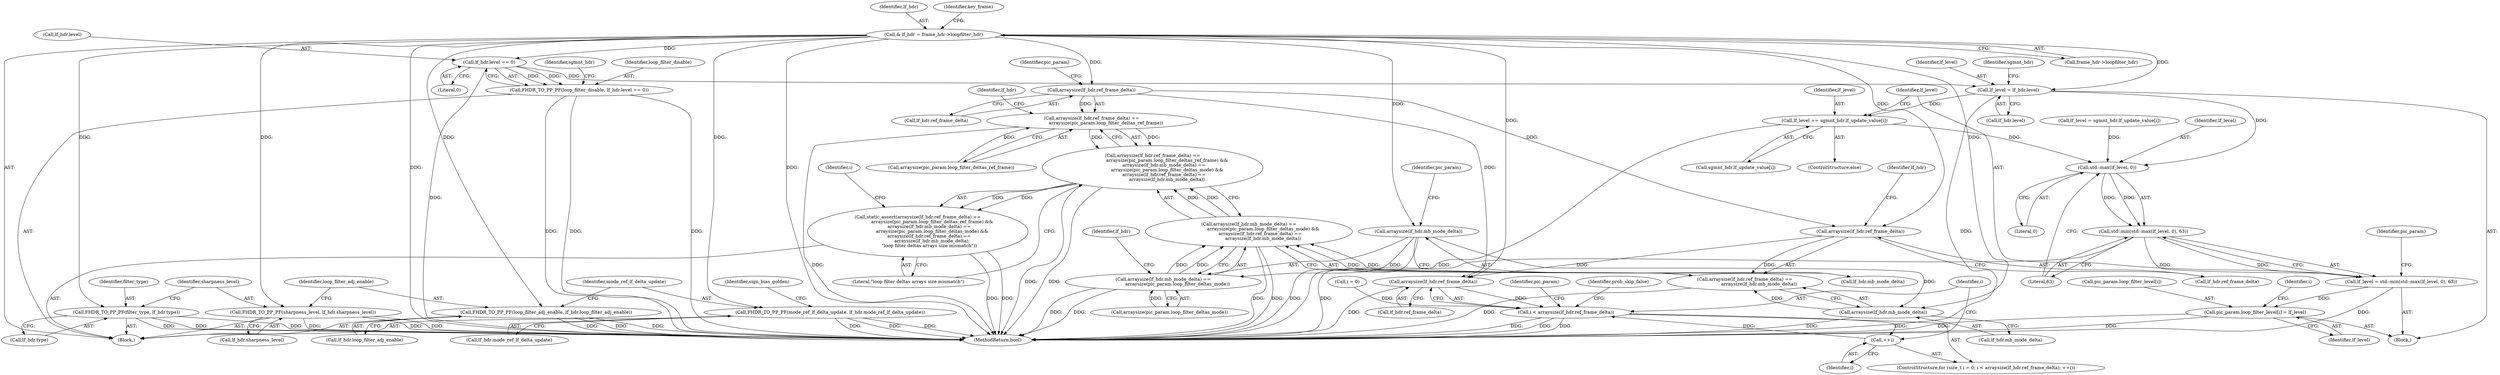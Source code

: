 digraph "0_Chrome_27c68f543e5eba779902447445dfb05ec3f5bf75_2@pointer" {
"1000394" [label="(Call,& lf_hdr = frame_hdr->loopfilter_hdr)"];
"1000425" [label="(Call,FHDR_TO_PP_PF(filter_type, lf_hdr.type))"];
"1000430" [label="(Call,FHDR_TO_PP_PF(sharpness_level, lf_hdr.sharpness_level))"];
"1000435" [label="(Call,FHDR_TO_PP_PF(loop_filter_adj_enable, lf_hdr.loop_filter_adj_enable))"];
"1000440" [label="(Call,FHDR_TO_PP_PF(mode_ref_lf_delta_update, lf_hdr.mode_ref_lf_delta_update))"];
"1000462" [label="(Call,lf_hdr.level == 0)"];
"1000460" [label="(Call,FHDR_TO_PP_PF(loop_filter_disable, lf_hdr.level == 0))"];
"1000494" [label="(Call,lf_level = lf_hdr.level)"];
"1000518" [label="(Call,lf_level += sgmnt_hdr.lf_update_value[i])"];
"1000528" [label="(Call,std::max(lf_level, 0))"];
"1000527" [label="(Call,std::min(std::max(lf_level, 0), 63))"];
"1000525" [label="(Call,lf_level = std::min(std::max(lf_level, 0), 63))"];
"1000532" [label="(Call,pic_param.loop_filter_level[i] = lf_level)"];
"1000542" [label="(Call,arraysize(lf_hdr.ref_frame_delta))"];
"1000541" [label="(Call,arraysize(lf_hdr.ref_frame_delta) ==\n                    arraysize(pic_param.loop_filter_deltas_ref_frame))"];
"1000540" [label="(Call,arraysize(lf_hdr.ref_frame_delta) ==\n                    arraysize(pic_param.loop_filter_deltas_ref_frame) &&\n                arraysize(lf_hdr.mb_mode_delta) ==\n                    arraysize(pic_param.loop_filter_deltas_mode) &&\n                arraysize(lf_hdr.ref_frame_delta) ==\n                    arraysize(lf_hdr.mb_mode_delta))"];
"1000539" [label="(Call,static_assert(arraysize(lf_hdr.ref_frame_delta) ==\n                    arraysize(pic_param.loop_filter_deltas_ref_frame) &&\n                arraysize(lf_hdr.mb_mode_delta) ==\n                    arraysize(pic_param.loop_filter_deltas_mode) &&\n                arraysize(lf_hdr.ref_frame_delta) ==\n                    arraysize(lf_hdr.mb_mode_delta),\n                \"loop filter deltas arrays size mismatch\"))"];
"1000561" [label="(Call,arraysize(lf_hdr.ref_frame_delta))"];
"1000560" [label="(Call,arraysize(lf_hdr.ref_frame_delta) ==\n                    arraysize(lf_hdr.mb_mode_delta))"];
"1000550" [label="(Call,arraysize(lf_hdr.mb_mode_delta) ==\n                    arraysize(pic_param.loop_filter_deltas_mode) &&\n                arraysize(lf_hdr.ref_frame_delta) ==\n                    arraysize(lf_hdr.mb_mode_delta))"];
"1000577" [label="(Call,arraysize(lf_hdr.ref_frame_delta))"];
"1000575" [label="(Call,i < arraysize(lf_hdr.ref_frame_delta))"];
"1000581" [label="(Call,++i)"];
"1000552" [label="(Call,arraysize(lf_hdr.mb_mode_delta))"];
"1000551" [label="(Call,arraysize(lf_hdr.mb_mode_delta) ==\n                    arraysize(pic_param.loop_filter_deltas_mode))"];
"1000565" [label="(Call,arraysize(lf_hdr.mb_mode_delta))"];
"1000561" [label="(Call,arraysize(lf_hdr.ref_frame_delta))"];
"1000519" [label="(Identifier,lf_level)"];
"1000607" [label="(Identifier,prob_skip_false)"];
"1000425" [label="(Call,FHDR_TO_PP_PF(filter_type, lf_hdr.type))"];
"1000431" [label="(Identifier,sharpness_level)"];
"1000492" [label="(Block,)"];
"1000563" [label="(Identifier,lf_hdr)"];
"1000565" [label="(Call,arraysize(lf_hdr.mb_mode_delta))"];
"1000520" [label="(Call,sgmnt_hdr.lf_update_value[i])"];
"1000496" [label="(Call,lf_hdr.level)"];
"1000556" [label="(Call,arraysize(pic_param.loop_filter_deltas_mode))"];
"1000394" [label="(Call,& lf_hdr = frame_hdr->loopfilter_hdr)"];
"1000517" [label="(ControlStructure,else)"];
"1000527" [label="(Call,std::min(std::max(lf_level, 0), 63))"];
"1000541" [label="(Call,arraysize(lf_hdr.ref_frame_delta) ==\n                    arraysize(pic_param.loop_filter_deltas_ref_frame))"];
"1000569" [label="(Literal,\"loop filter deltas arrays size mismatch\")"];
"1000430" [label="(Call,FHDR_TO_PP_PF(sharpness_level, lf_hdr.sharpness_level))"];
"1000435" [label="(Call,FHDR_TO_PP_PF(loop_filter_adj_enable, lf_hdr.loop_filter_adj_enable))"];
"1000495" [label="(Identifier,lf_level)"];
"1000442" [label="(Call,lf_hdr.mode_ref_lf_delta_update)"];
"1000552" [label="(Call,arraysize(lf_hdr.mb_mode_delta))"];
"1000542" [label="(Call,arraysize(lf_hdr.ref_frame_delta))"];
"1000535" [label="(Identifier,pic_param)"];
"1000510" [label="(Call,lf_level = sgmnt_hdr.lf_update_value[i])"];
"1000462" [label="(Call,lf_hdr.level == 0)"];
"1000525" [label="(Call,lf_level = std::min(std::max(lf_level, 0), 63))"];
"1000106" [label="(Block,)"];
"1000582" [label="(Identifier,i)"];
"1000494" [label="(Call,lf_level = lf_hdr.level)"];
"1000543" [label="(Call,lf_hdr.ref_frame_delta)"];
"1000554" [label="(Identifier,lf_hdr)"];
"1000529" [label="(Identifier,lf_level)"];
"1000532" [label="(Call,pic_param.loop_filter_level[i] = lf_level)"];
"1000539" [label="(Call,static_assert(arraysize(lf_hdr.ref_frame_delta) ==\n                    arraysize(pic_param.loop_filter_deltas_ref_frame) &&\n                arraysize(lf_hdr.mb_mode_delta) ==\n                    arraysize(pic_param.loop_filter_deltas_mode) &&\n                arraysize(lf_hdr.ref_frame_delta) ==\n                    arraysize(lf_hdr.mb_mode_delta),\n                \"loop filter deltas arrays size mismatch\"))"];
"1000395" [label="(Identifier,lf_hdr)"];
"1000550" [label="(Call,arraysize(lf_hdr.mb_mode_delta) ==\n                    arraysize(pic_param.loop_filter_deltas_mode) &&\n                arraysize(lf_hdr.ref_frame_delta) ==\n                    arraysize(lf_hdr.mb_mode_delta))"];
"1000553" [label="(Call,lf_hdr.mb_mode_delta)"];
"1000566" [label="(Call,lf_hdr.mb_mode_delta)"];
"1000437" [label="(Call,lf_hdr.loop_filter_adj_enable)"];
"1000528" [label="(Call,std::max(lf_level, 0))"];
"1000546" [label="(Call,arraysize(pic_param.loop_filter_deltas_ref_frame))"];
"1000491" [label="(Identifier,i)"];
"1000567" [label="(Identifier,lf_hdr)"];
"1000577" [label="(Call,arraysize(lf_hdr.ref_frame_delta))"];
"1000575" [label="(Call,i < arraysize(lf_hdr.ref_frame_delta))"];
"1000572" [label="(Call,i = 0)"];
"1000558" [label="(Identifier,pic_param)"];
"1000548" [label="(Identifier,pic_param)"];
"1000436" [label="(Identifier,loop_filter_adj_enable)"];
"1000466" [label="(Literal,0)"];
"1000531" [label="(Literal,63)"];
"1000533" [label="(Call,pic_param.loop_filter_level[i])"];
"1000472" [label="(Identifier,sgmnt_hdr)"];
"1000526" [label="(Identifier,lf_level)"];
"1000538" [label="(Identifier,lf_level)"];
"1000501" [label="(Identifier,sgmnt_hdr)"];
"1000518" [label="(Call,lf_level += sgmnt_hdr.lf_update_value[i])"];
"1000573" [label="(Identifier,i)"];
"1000560" [label="(Call,arraysize(lf_hdr.ref_frame_delta) ==\n                    arraysize(lf_hdr.mb_mode_delta))"];
"1000578" [label="(Call,lf_hdr.ref_frame_delta)"];
"1000581" [label="(Call,++i)"];
"1000540" [label="(Call,arraysize(lf_hdr.ref_frame_delta) ==\n                    arraysize(pic_param.loop_filter_deltas_ref_frame) &&\n                arraysize(lf_hdr.mb_mode_delta) ==\n                    arraysize(pic_param.loop_filter_deltas_mode) &&\n                arraysize(lf_hdr.ref_frame_delta) ==\n                    arraysize(lf_hdr.mb_mode_delta))"];
"1000426" [label="(Identifier,filter_type)"];
"1000460" [label="(Call,FHDR_TO_PP_PF(loop_filter_disable, lf_hdr.level == 0))"];
"1000587" [label="(Identifier,pic_param)"];
"1000441" [label="(Identifier,mode_ref_lf_delta_update)"];
"1000432" [label="(Call,lf_hdr.sharpness_level)"];
"1000427" [label="(Call,lf_hdr.type)"];
"1000576" [label="(Identifier,i)"];
"1000530" [label="(Literal,0)"];
"1000461" [label="(Identifier,loop_filter_disable)"];
"1000396" [label="(Call,frame_hdr->loopfilter_hdr)"];
"1000446" [label="(Identifier,sign_bias_golden)"];
"1000463" [label="(Call,lf_hdr.level)"];
"1000786" [label="(MethodReturn,bool)"];
"1000551" [label="(Call,arraysize(lf_hdr.mb_mode_delta) ==\n                    arraysize(pic_param.loop_filter_deltas_mode))"];
"1000570" [label="(ControlStructure,for (size_t i = 0; i < arraysize(lf_hdr.ref_frame_delta); ++i))"];
"1000440" [label="(Call,FHDR_TO_PP_PF(mode_ref_lf_delta_update, lf_hdr.mode_ref_lf_delta_update))"];
"1000400" [label="(Identifier,key_frame)"];
"1000562" [label="(Call,lf_hdr.ref_frame_delta)"];
"1000394" -> "1000106"  [label="AST: "];
"1000394" -> "1000396"  [label="CFG: "];
"1000395" -> "1000394"  [label="AST: "];
"1000396" -> "1000394"  [label="AST: "];
"1000400" -> "1000394"  [label="CFG: "];
"1000394" -> "1000786"  [label="DDG: "];
"1000394" -> "1000786"  [label="DDG: "];
"1000394" -> "1000425"  [label="DDG: "];
"1000394" -> "1000430"  [label="DDG: "];
"1000394" -> "1000435"  [label="DDG: "];
"1000394" -> "1000440"  [label="DDG: "];
"1000394" -> "1000462"  [label="DDG: "];
"1000394" -> "1000494"  [label="DDG: "];
"1000394" -> "1000542"  [label="DDG: "];
"1000394" -> "1000552"  [label="DDG: "];
"1000394" -> "1000561"  [label="DDG: "];
"1000394" -> "1000565"  [label="DDG: "];
"1000394" -> "1000577"  [label="DDG: "];
"1000425" -> "1000106"  [label="AST: "];
"1000425" -> "1000427"  [label="CFG: "];
"1000426" -> "1000425"  [label="AST: "];
"1000427" -> "1000425"  [label="AST: "];
"1000431" -> "1000425"  [label="CFG: "];
"1000425" -> "1000786"  [label="DDG: "];
"1000425" -> "1000786"  [label="DDG: "];
"1000425" -> "1000786"  [label="DDG: "];
"1000430" -> "1000106"  [label="AST: "];
"1000430" -> "1000432"  [label="CFG: "];
"1000431" -> "1000430"  [label="AST: "];
"1000432" -> "1000430"  [label="AST: "];
"1000436" -> "1000430"  [label="CFG: "];
"1000430" -> "1000786"  [label="DDG: "];
"1000430" -> "1000786"  [label="DDG: "];
"1000430" -> "1000786"  [label="DDG: "];
"1000435" -> "1000106"  [label="AST: "];
"1000435" -> "1000437"  [label="CFG: "];
"1000436" -> "1000435"  [label="AST: "];
"1000437" -> "1000435"  [label="AST: "];
"1000441" -> "1000435"  [label="CFG: "];
"1000435" -> "1000786"  [label="DDG: "];
"1000435" -> "1000786"  [label="DDG: "];
"1000435" -> "1000786"  [label="DDG: "];
"1000440" -> "1000106"  [label="AST: "];
"1000440" -> "1000442"  [label="CFG: "];
"1000441" -> "1000440"  [label="AST: "];
"1000442" -> "1000440"  [label="AST: "];
"1000446" -> "1000440"  [label="CFG: "];
"1000440" -> "1000786"  [label="DDG: "];
"1000440" -> "1000786"  [label="DDG: "];
"1000440" -> "1000786"  [label="DDG: "];
"1000462" -> "1000460"  [label="AST: "];
"1000462" -> "1000466"  [label="CFG: "];
"1000463" -> "1000462"  [label="AST: "];
"1000466" -> "1000462"  [label="AST: "];
"1000460" -> "1000462"  [label="CFG: "];
"1000462" -> "1000786"  [label="DDG: "];
"1000462" -> "1000460"  [label="DDG: "];
"1000462" -> "1000460"  [label="DDG: "];
"1000462" -> "1000494"  [label="DDG: "];
"1000460" -> "1000106"  [label="AST: "];
"1000461" -> "1000460"  [label="AST: "];
"1000472" -> "1000460"  [label="CFG: "];
"1000460" -> "1000786"  [label="DDG: "];
"1000460" -> "1000786"  [label="DDG: "];
"1000460" -> "1000786"  [label="DDG: "];
"1000494" -> "1000492"  [label="AST: "];
"1000494" -> "1000496"  [label="CFG: "];
"1000495" -> "1000494"  [label="AST: "];
"1000496" -> "1000494"  [label="AST: "];
"1000501" -> "1000494"  [label="CFG: "];
"1000494" -> "1000786"  [label="DDG: "];
"1000494" -> "1000518"  [label="DDG: "];
"1000494" -> "1000528"  [label="DDG: "];
"1000518" -> "1000517"  [label="AST: "];
"1000518" -> "1000520"  [label="CFG: "];
"1000519" -> "1000518"  [label="AST: "];
"1000520" -> "1000518"  [label="AST: "];
"1000526" -> "1000518"  [label="CFG: "];
"1000518" -> "1000786"  [label="DDG: "];
"1000518" -> "1000528"  [label="DDG: "];
"1000528" -> "1000527"  [label="AST: "];
"1000528" -> "1000530"  [label="CFG: "];
"1000529" -> "1000528"  [label="AST: "];
"1000530" -> "1000528"  [label="AST: "];
"1000531" -> "1000528"  [label="CFG: "];
"1000528" -> "1000527"  [label="DDG: "];
"1000528" -> "1000527"  [label="DDG: "];
"1000510" -> "1000528"  [label="DDG: "];
"1000527" -> "1000525"  [label="AST: "];
"1000527" -> "1000531"  [label="CFG: "];
"1000531" -> "1000527"  [label="AST: "];
"1000525" -> "1000527"  [label="CFG: "];
"1000527" -> "1000786"  [label="DDG: "];
"1000527" -> "1000525"  [label="DDG: "];
"1000527" -> "1000525"  [label="DDG: "];
"1000525" -> "1000492"  [label="AST: "];
"1000526" -> "1000525"  [label="AST: "];
"1000535" -> "1000525"  [label="CFG: "];
"1000525" -> "1000786"  [label="DDG: "];
"1000525" -> "1000532"  [label="DDG: "];
"1000532" -> "1000492"  [label="AST: "];
"1000532" -> "1000538"  [label="CFG: "];
"1000533" -> "1000532"  [label="AST: "];
"1000538" -> "1000532"  [label="AST: "];
"1000491" -> "1000532"  [label="CFG: "];
"1000532" -> "1000786"  [label="DDG: "];
"1000532" -> "1000786"  [label="DDG: "];
"1000542" -> "1000541"  [label="AST: "];
"1000542" -> "1000543"  [label="CFG: "];
"1000543" -> "1000542"  [label="AST: "];
"1000548" -> "1000542"  [label="CFG: "];
"1000542" -> "1000541"  [label="DDG: "];
"1000542" -> "1000561"  [label="DDG: "];
"1000542" -> "1000577"  [label="DDG: "];
"1000541" -> "1000540"  [label="AST: "];
"1000541" -> "1000546"  [label="CFG: "];
"1000546" -> "1000541"  [label="AST: "];
"1000554" -> "1000541"  [label="CFG: "];
"1000540" -> "1000541"  [label="CFG: "];
"1000541" -> "1000786"  [label="DDG: "];
"1000541" -> "1000540"  [label="DDG: "];
"1000541" -> "1000540"  [label="DDG: "];
"1000546" -> "1000541"  [label="DDG: "];
"1000540" -> "1000539"  [label="AST: "];
"1000540" -> "1000550"  [label="CFG: "];
"1000550" -> "1000540"  [label="AST: "];
"1000569" -> "1000540"  [label="CFG: "];
"1000540" -> "1000786"  [label="DDG: "];
"1000540" -> "1000786"  [label="DDG: "];
"1000540" -> "1000539"  [label="DDG: "];
"1000540" -> "1000539"  [label="DDG: "];
"1000550" -> "1000540"  [label="DDG: "];
"1000550" -> "1000540"  [label="DDG: "];
"1000539" -> "1000106"  [label="AST: "];
"1000539" -> "1000569"  [label="CFG: "];
"1000569" -> "1000539"  [label="AST: "];
"1000573" -> "1000539"  [label="CFG: "];
"1000539" -> "1000786"  [label="DDG: "];
"1000539" -> "1000786"  [label="DDG: "];
"1000561" -> "1000560"  [label="AST: "];
"1000561" -> "1000562"  [label="CFG: "];
"1000562" -> "1000561"  [label="AST: "];
"1000567" -> "1000561"  [label="CFG: "];
"1000561" -> "1000560"  [label="DDG: "];
"1000561" -> "1000577"  [label="DDG: "];
"1000560" -> "1000550"  [label="AST: "];
"1000560" -> "1000565"  [label="CFG: "];
"1000565" -> "1000560"  [label="AST: "];
"1000550" -> "1000560"  [label="CFG: "];
"1000560" -> "1000786"  [label="DDG: "];
"1000560" -> "1000550"  [label="DDG: "];
"1000560" -> "1000550"  [label="DDG: "];
"1000565" -> "1000560"  [label="DDG: "];
"1000550" -> "1000551"  [label="CFG: "];
"1000551" -> "1000550"  [label="AST: "];
"1000550" -> "1000786"  [label="DDG: "];
"1000550" -> "1000786"  [label="DDG: "];
"1000551" -> "1000550"  [label="DDG: "];
"1000551" -> "1000550"  [label="DDG: "];
"1000577" -> "1000575"  [label="AST: "];
"1000577" -> "1000578"  [label="CFG: "];
"1000578" -> "1000577"  [label="AST: "];
"1000575" -> "1000577"  [label="CFG: "];
"1000577" -> "1000786"  [label="DDG: "];
"1000577" -> "1000575"  [label="DDG: "];
"1000575" -> "1000570"  [label="AST: "];
"1000576" -> "1000575"  [label="AST: "];
"1000587" -> "1000575"  [label="CFG: "];
"1000607" -> "1000575"  [label="CFG: "];
"1000575" -> "1000786"  [label="DDG: "];
"1000575" -> "1000786"  [label="DDG: "];
"1000575" -> "1000786"  [label="DDG: "];
"1000581" -> "1000575"  [label="DDG: "];
"1000572" -> "1000575"  [label="DDG: "];
"1000575" -> "1000581"  [label="DDG: "];
"1000581" -> "1000570"  [label="AST: "];
"1000581" -> "1000582"  [label="CFG: "];
"1000582" -> "1000581"  [label="AST: "];
"1000576" -> "1000581"  [label="CFG: "];
"1000552" -> "1000551"  [label="AST: "];
"1000552" -> "1000553"  [label="CFG: "];
"1000553" -> "1000552"  [label="AST: "];
"1000558" -> "1000552"  [label="CFG: "];
"1000552" -> "1000786"  [label="DDG: "];
"1000552" -> "1000551"  [label="DDG: "];
"1000552" -> "1000565"  [label="DDG: "];
"1000551" -> "1000556"  [label="CFG: "];
"1000556" -> "1000551"  [label="AST: "];
"1000563" -> "1000551"  [label="CFG: "];
"1000551" -> "1000786"  [label="DDG: "];
"1000551" -> "1000786"  [label="DDG: "];
"1000556" -> "1000551"  [label="DDG: "];
"1000565" -> "1000566"  [label="CFG: "];
"1000566" -> "1000565"  [label="AST: "];
"1000565" -> "1000786"  [label="DDG: "];
}
